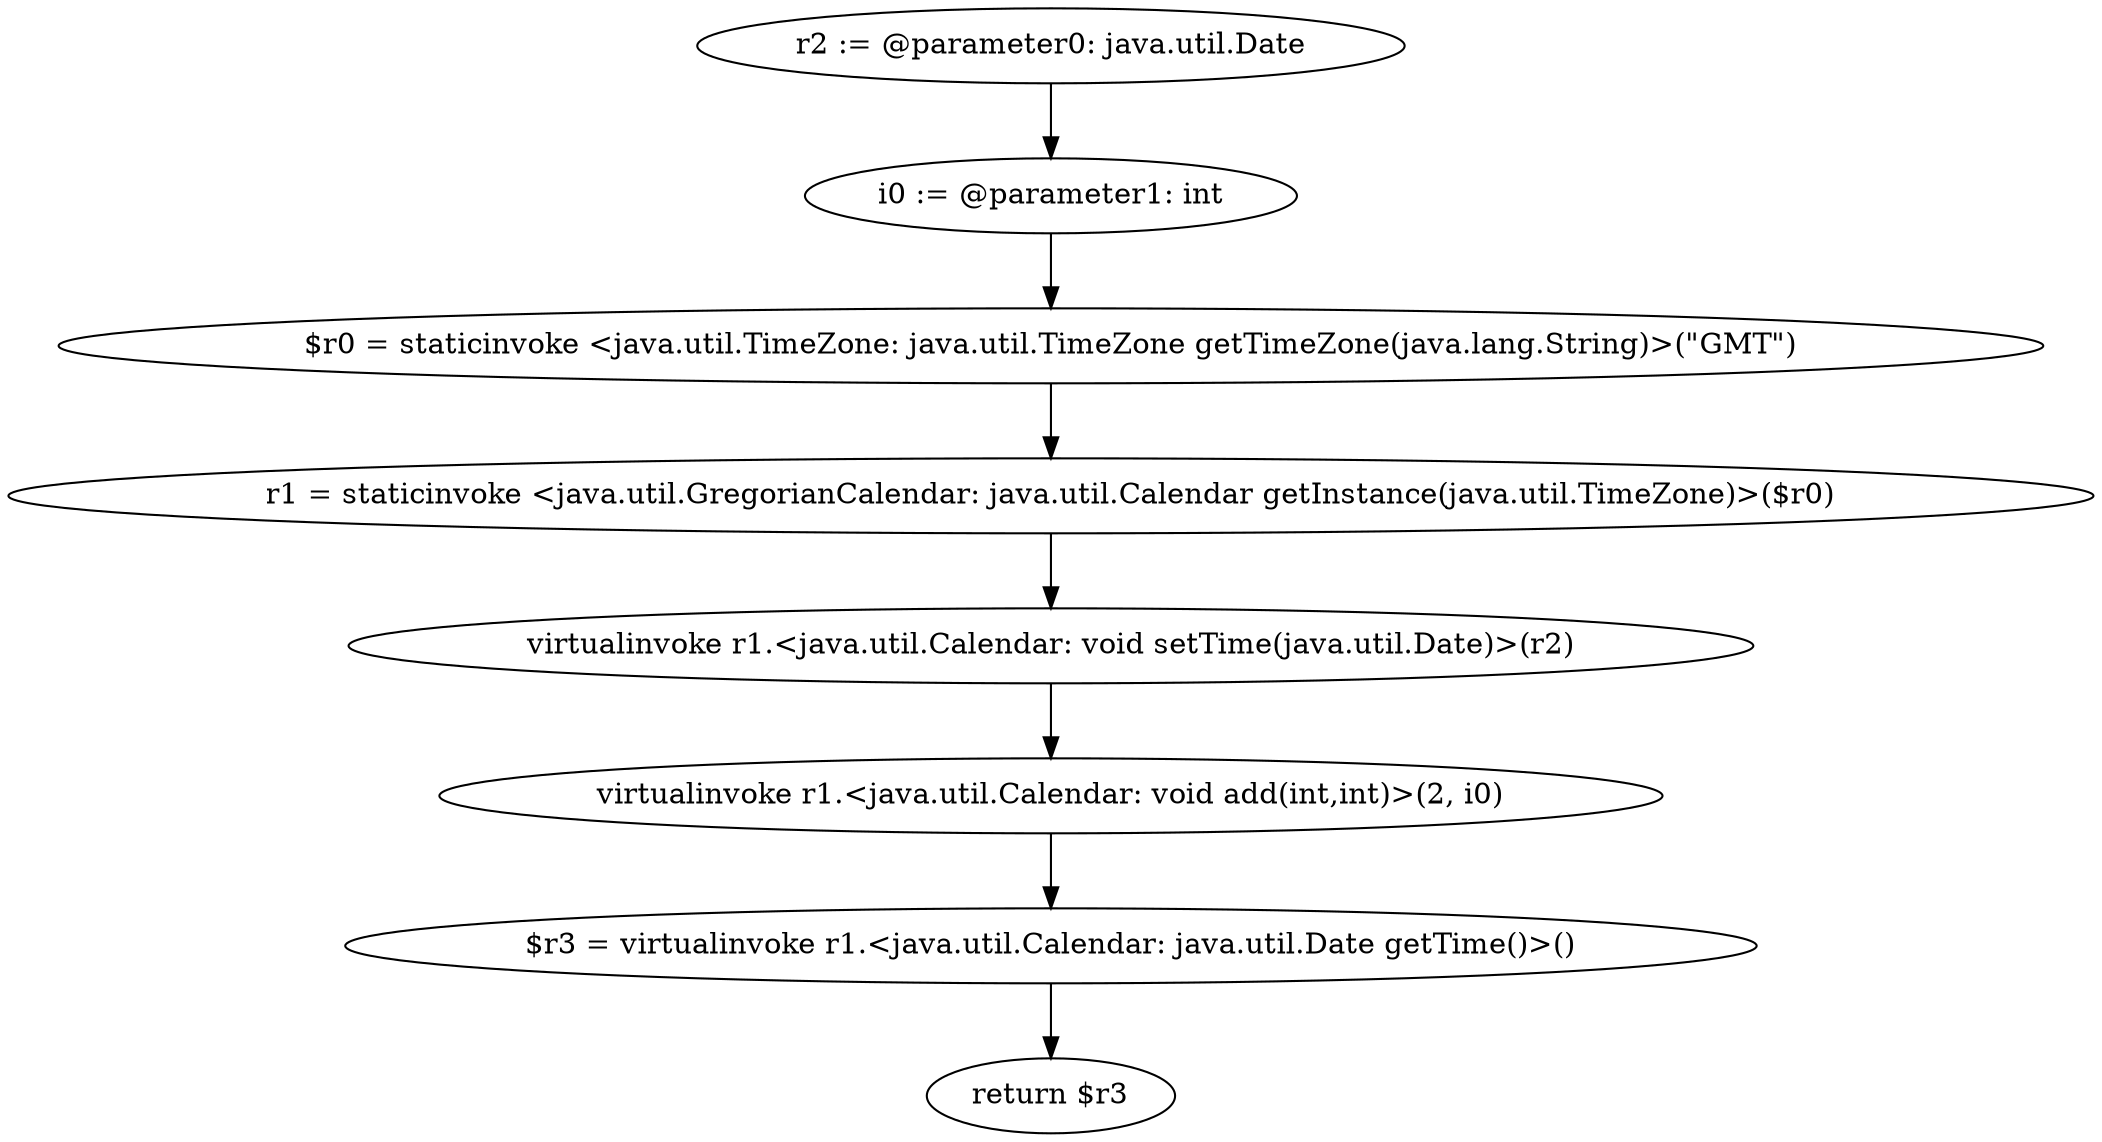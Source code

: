 digraph "unitGraph" {
    "r2 := @parameter0: java.util.Date"
    "i0 := @parameter1: int"
    "$r0 = staticinvoke <java.util.TimeZone: java.util.TimeZone getTimeZone(java.lang.String)>(\"GMT\")"
    "r1 = staticinvoke <java.util.GregorianCalendar: java.util.Calendar getInstance(java.util.TimeZone)>($r0)"
    "virtualinvoke r1.<java.util.Calendar: void setTime(java.util.Date)>(r2)"
    "virtualinvoke r1.<java.util.Calendar: void add(int,int)>(2, i0)"
    "$r3 = virtualinvoke r1.<java.util.Calendar: java.util.Date getTime()>()"
    "return $r3"
    "r2 := @parameter0: java.util.Date"->"i0 := @parameter1: int";
    "i0 := @parameter1: int"->"$r0 = staticinvoke <java.util.TimeZone: java.util.TimeZone getTimeZone(java.lang.String)>(\"GMT\")";
    "$r0 = staticinvoke <java.util.TimeZone: java.util.TimeZone getTimeZone(java.lang.String)>(\"GMT\")"->"r1 = staticinvoke <java.util.GregorianCalendar: java.util.Calendar getInstance(java.util.TimeZone)>($r0)";
    "r1 = staticinvoke <java.util.GregorianCalendar: java.util.Calendar getInstance(java.util.TimeZone)>($r0)"->"virtualinvoke r1.<java.util.Calendar: void setTime(java.util.Date)>(r2)";
    "virtualinvoke r1.<java.util.Calendar: void setTime(java.util.Date)>(r2)"->"virtualinvoke r1.<java.util.Calendar: void add(int,int)>(2, i0)";
    "virtualinvoke r1.<java.util.Calendar: void add(int,int)>(2, i0)"->"$r3 = virtualinvoke r1.<java.util.Calendar: java.util.Date getTime()>()";
    "$r3 = virtualinvoke r1.<java.util.Calendar: java.util.Date getTime()>()"->"return $r3";
}
